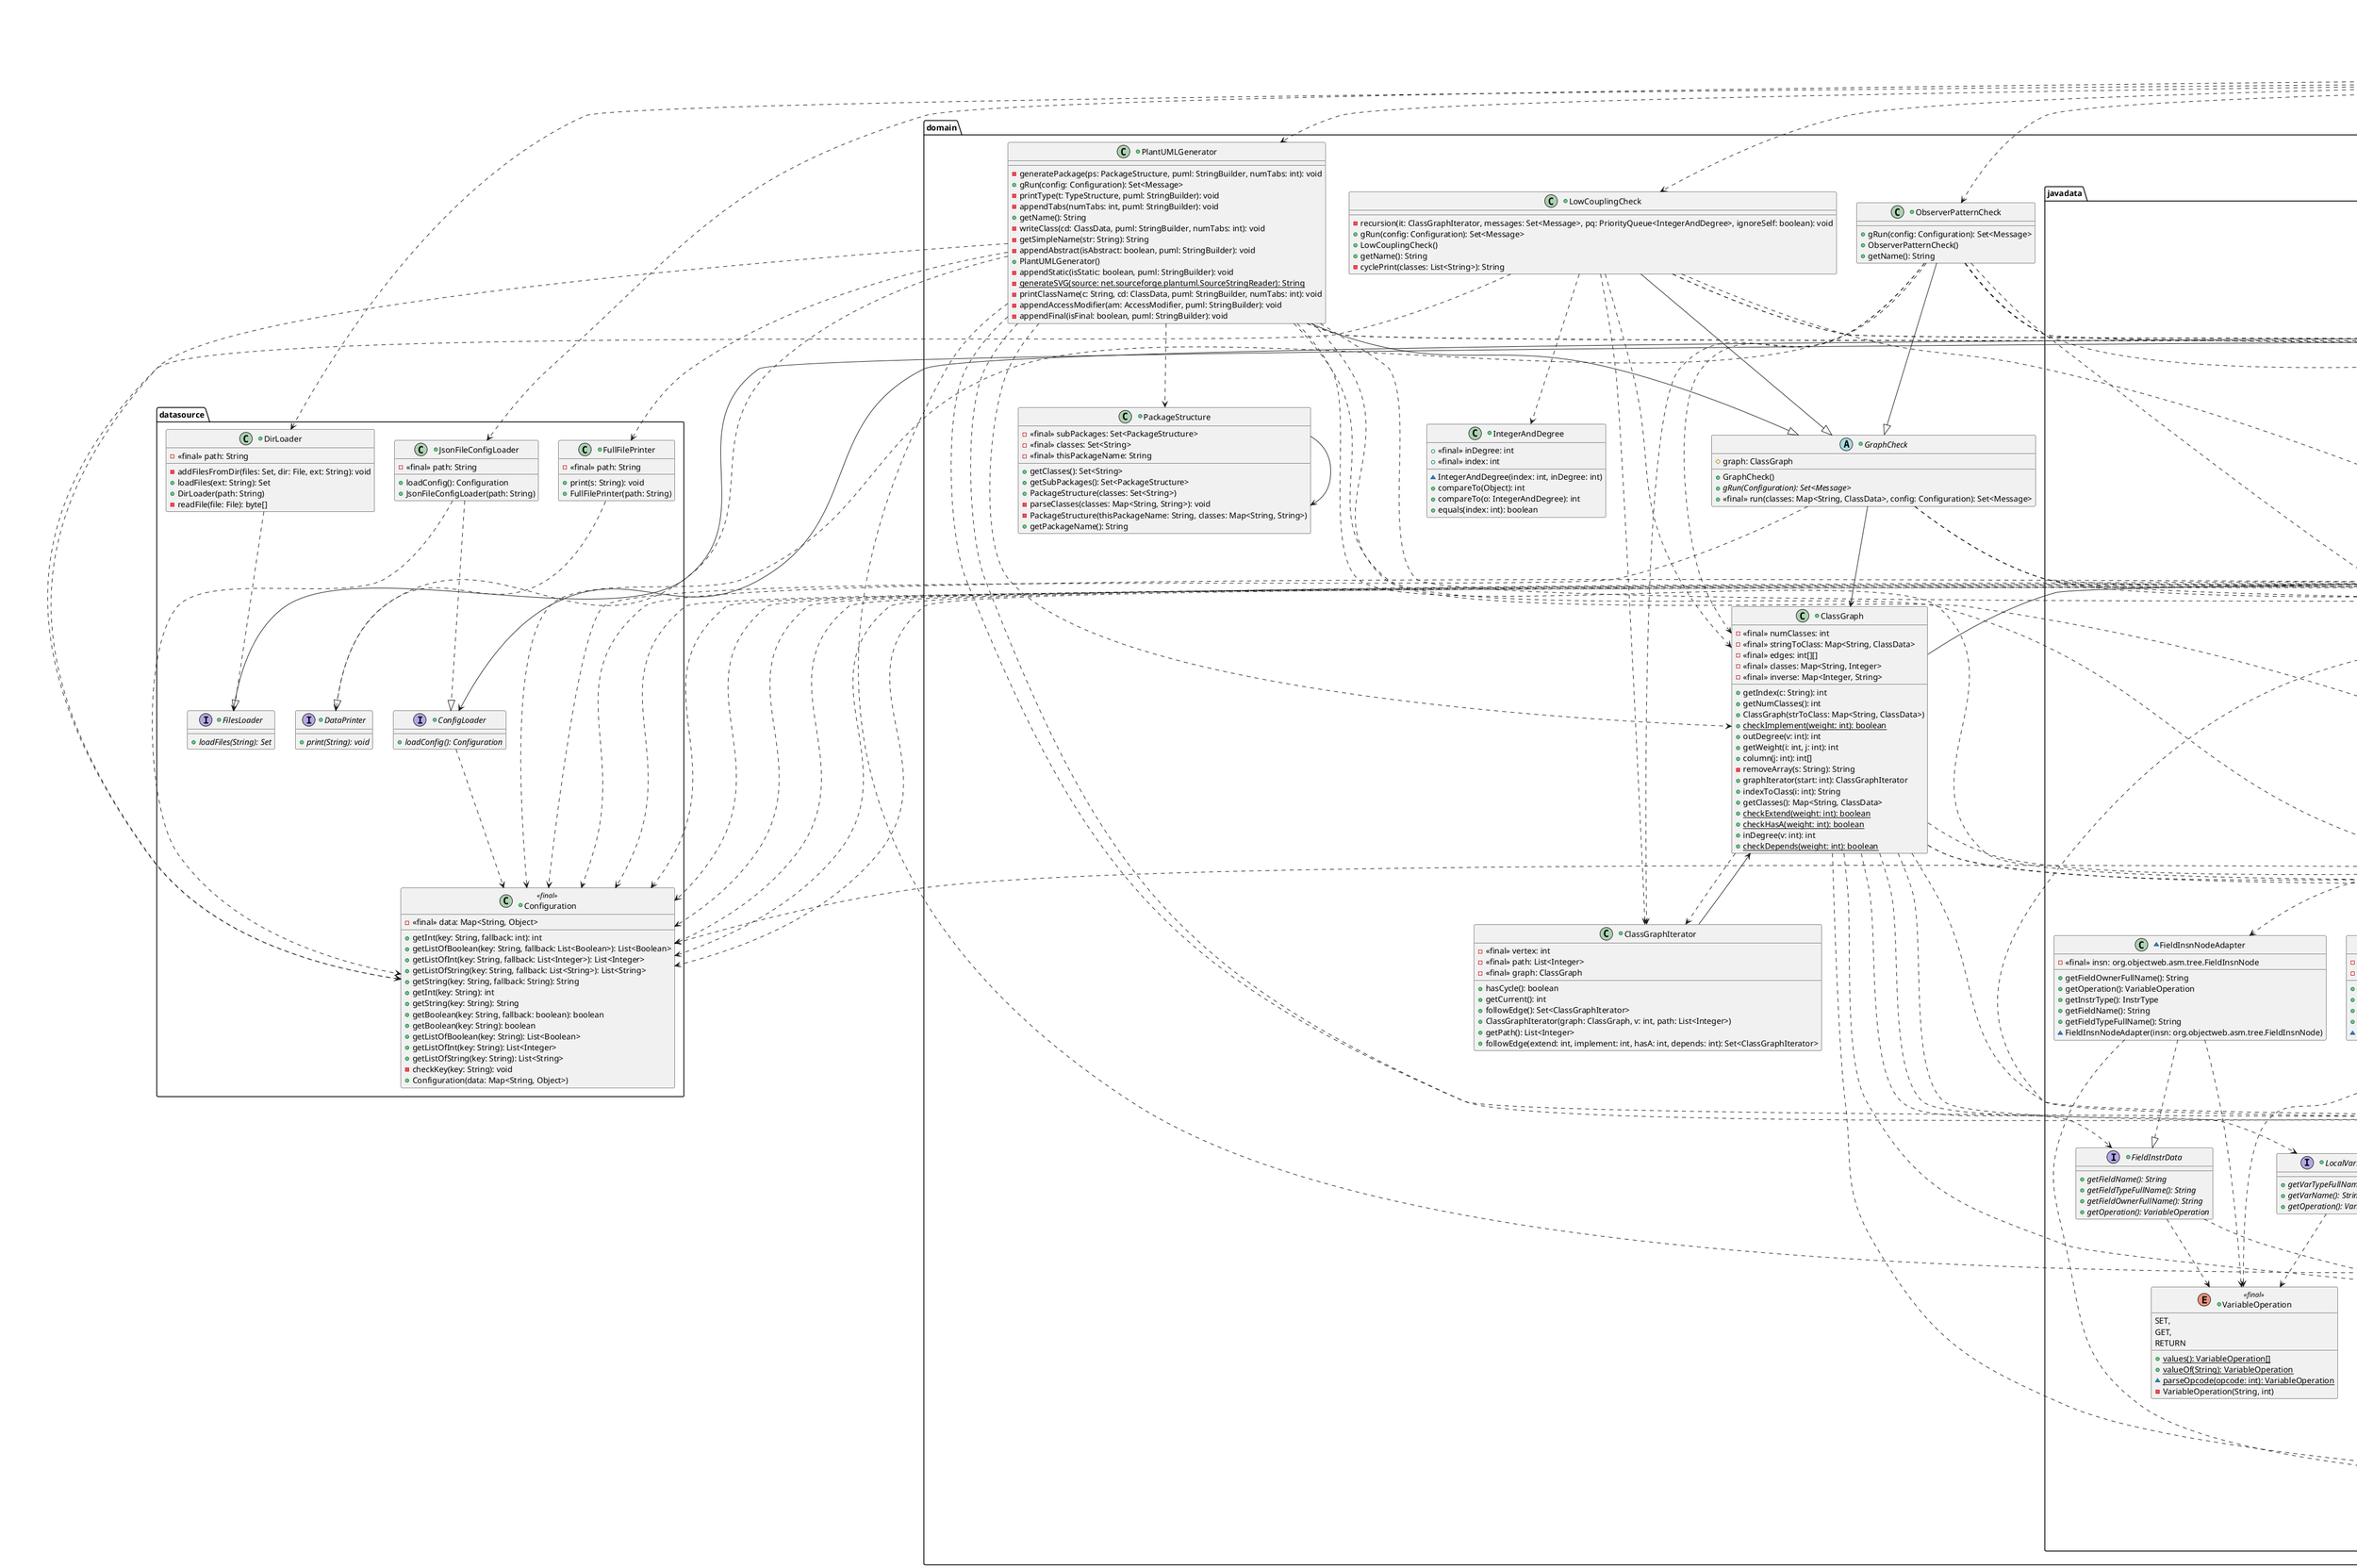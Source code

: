 @startuml
'Generated by linter project
'Certain abstract methods and enum methods do not have paramater names available
'Inner classes, Exceptions, and Generic/Paramaterized classes are unsupported
'There may also be the occasional mysterious missing type paramater or return type or dependency


'This is the generated plantuml code for (a version) of this project

package datasource {
	+interface ConfigLoader {
		+{abstract} loadConfig(): Configuration
	}
	+interface FilesLoader {
		+{abstract} loadFiles(String): Set
	}
	+class Configuration <<final>> {
		-<<final>> data: Map<String, Object>
		+getInt(key: String, fallback: int): int
		+getListOfBoolean(key: String, fallback: List<Boolean>): List<Boolean>
		+getListOfInt(key: String, fallback: List<Integer>): List<Integer>
		+getListOfString(key: String, fallback: List<String>): List<String>
		+getString(key: String, fallback: String): String
		+getInt(key: String): int
		+getString(key: String): String
		+getBoolean(key: String, fallback: boolean): boolean
		+getBoolean(key: String): boolean
		+getListOfBoolean(key: String): List<Boolean>
		+getListOfInt(key: String): List<Integer>
		+getListOfString(key: String): List<String>
		-checkKey(key: String): void
		+Configuration(data: Map<String, Object>)
	}
	+interface DataPrinter {
		+{abstract} print(String): void
	}
	+class FullFilePrinter {
		-<<final>> path: String
		+print(s: String): void
		+FullFilePrinter(path: String)
	}
	+class DirLoader {
		-<<final>> path: String
		-addFilesFromDir(files: Set, dir: File, ext: String): void
		+loadFiles(ext: String): Set
		+DirLoader(path: String)
		-readFile(file: File): byte[]
	}
	+class JsonFileConfigLoader {
		-<<final>> path: String
		+loadConfig(): Configuration
		+JsonFileConfigLoader(path: String)
	}
 }
package presentation {
	~class App {
		-{static} <<final>> CLASS_FILE_EXT: String
		-{static} <<final>> ENABLE_KEY_PREFIX: String
		-configLoader: ConfigLoader
		-{static} <<final>> SKIP_UNMARKED_CHECKS_KEY: String
		-{static} <<final>> MESSAGE_LEVEL_COLORS: Map<MessageLevel, TerminalTextColor>
		-filesLoader: FilesLoader
		~run(checks: Check[]): boolean
		-{static} printTotals(msgTotals: Map<MessageLevel, Integer>): void
		-{static} initMsgTotals(): Map<MessageLevel, Integer>
		-{static} runCheckAndPrintResults(check: Check, classes: Map<String, ClassData>, config: Configuration, msgTotals: Map<MessageLevel, Integer>): void
		-{static} readConfigBoolAndFallbackIfWrongType(config: Configuration, key: String, fallback: boolean): boolean
		-{static} readInClasses(classFiles: Set): Map<String, ClassData>
		-{static} colorMessageTag(msg: Message): String
		~App(filesLoader: FilesLoader, configLoader: ConfigLoader)
		-{static} runAllChecksAndPrintResults(checks: Check[], classes: Map<String, ClassData>, config: Configuration): Map<MessageLevel, Integer>
		-{static} generateTotalsTerm(totalsTerms: List<String>, level: MessageLevel, count: int): void
	}
	~class IOrecommendations {
		~IOrecommendations()
	}
	+class Main {
		-{static} <<final>> CHECKS: Check[]
		-{static} printUsage(): void
		+Main()
		+{static} main(args: String[]): void
	}
	~enum TerminalTextColor <<final>> {
		BLUE,
		BLACK,
		PURPLE,
		YELLOW,
		RED,
		CYAN,
		WHITE,
		GREEN
		-<<final>> ansiCode: String
		-{static} <<final>> RESET: String
		-TerminalTextColor(ansiCode: String, int, String)
		+applyTo(text: String): String
		+{static} valueOf(String): TerminalTextColor
		+{static} values(): TerminalTextColor[]
	}
 }
package domain {
	+class PackageStructure {
		-<<final>> subPackages: Set<PackageStructure>
		-<<final>> classes: Set<String>
		-<<final>> thisPackageName: String
		+getClasses(): Set<String>
		+getSubPackages(): Set<PackageStructure>
		+PackageStructure(classes: Set<String>)
		-parseClasses(classes: Map<String, String>): void
		-PackageStructure(thisPackageName: String, classes: Map<String, String>)
		+getPackageName(): String
	}
	+class ObserverPatternCheck {
		+gRun(config: Configuration): Set<Message>
		+ObserverPatternCheck()
		+getName(): String
	}
	+class AdapterPatternCheck {
		-{static} <<final>> NAME: String
		-{static} <<final>> DEFAULT_ADAPTER_CLASS_NAME_REGEX: String
		-{static} <<final>> ADAPTER_CLASS_NAME_REGEX_KEY: String
		-{static} findAdapters(classes: Map<String, ClassData>, adapterNamePattern: Pattern, messages: Set<Message>): Set<String>
		+run(classes: Map<String, ClassData>, config: Configuration): Set<Message>
		-{static} validateUsageOfAdapters(classes: Map<String, ClassData>, adapterFullNames: Set<String>, messages: Set<Message>): void
		+AdapterPatternCheck()
		+getName(): String
	}
	+class MethodLengthCheck {
		-{static} <<final>> MAX_METHOD_LENGTH_KEY: String
		-{static} <<final>> NAME: String
		-checkClass(classData: ClassData, maxMethodLengthInstrs: int, messages: Set<Message>): void
		+run(classes: Map<String, ClassData>, config: Configuration): Set<Message>
		+getName(): String
		+MethodLengthCheck()
	}
	+class Message <<final>> {
		+<<final>> text: String
		+<<final>> level: MessageLevel
		-<<final>> classFullNames: Set<String>
		+toString(): String
		+Message(level: MessageLevel, text: String, classFullNames: Set<String>)
		+getClassFullNames(): Set<String>
		+equals(obj: Object): boolean
		+hashCode(): int
		+Message(level: MessageLevel, text: String)
		+Message(level: MessageLevel, text: String, classFullName: String)
	}
	+class ClassGraph {
		-<<final>> numClasses: int
		-<<final>> stringToClass: Map<String, ClassData>
		-<<final>> edges: int[][]
		-<<final>> classes: Map<String, Integer>
		-<<final>> inverse: Map<Integer, String>
		+getIndex(c: String): int
		+getNumClasses(): int
		+ClassGraph(strToClass: Map<String, ClassData>)
		+{static} checkImplement(weight: int): boolean
		+outDegree(v: int): int
		+getWeight(i: int, j: int): int
		+column(j: int): int[]
		-removeArray(s: String): String
		+graphIterator(start: int): ClassGraphIterator
		+indexToClass(i: int): String
		+getClasses(): Map<String, ClassData>
		+{static} checkExtend(weight: int): boolean
		+{static} checkHasA(weight: int): boolean
		+inDegree(v: int): int
		+{static} checkDepends(weight: int): boolean
	}
	+class StrategyPatternCheck {
		+StrategyPatternCheck()
		+getName(): String
		-{static} getClassFromName(className: String, classes: Map<String, ClassData>): ClassData
		+run(classes: Map<String, ClassData>, config: Configuration): Set<Message>
	}
	+class ProgramToInterfaceNotImplementationCheck {
		-{static} <<final>> DEFAULT_DOMAIN_PKG_NAME: String
		-{static} <<final>> PRIMITIVE_TYPES: Set<String>
		-{static} <<final>> OBJECT_TYPE: String
		-{static} <<final>> PRIMITIVE_CLASSES: Set<String>
		-{static} <<final>> DOMAIN_PKG_NAME_KEY: String
		-{static} <<final>> ADAPTER_CLASS_NAME_REGEX_KEY: String
		-{static} <<final>> DEFAULT_ADAPTER_CLASS_NAME_REGEX: String
		-{static} <<final>> NAME: String
		-{static} <<final>> ALLOWED_DEPENDENCIES_KEY: String
		-{static} <<final>> COMMON_INTERFACES: Set<String>
		+run(classes: Map<String, ClassData>, config: Configuration): Set<Message>
		-{static} stripArrayIndicators(typeFullName: String): String
		+getName(): String
		+ProgramToInterfaceNotImplementationCheck()
		-{static} isTypeOkay(typeFullName: String, classes: Map<String, ClassData>, domainPkgName: String, allowedDeps: Set<String>): boolean
	}
	+enum NamingConventions <<final>> {
		lowercase,
		UPPER_CASE,
		PascalCase,
		ANY,
		lower_case,
		UPPERCASE,
		camelCase
		+{static} values(): NamingConventions[]
		-NamingConventions(String, int)
		+{static} getConvention(str: String): NamingConventions
		+{static} valueOf(String): NamingConventions
	}
	+class LowCouplingCheck {
		-recursion(it: ClassGraphIterator, messages: Set<Message>, pq: PriorityQueue<IntegerAndDegree>, ignoreSelf: boolean): void
		+gRun(config: Configuration): Set<Message>
		+LowCouplingCheck()
		+getName(): String
		-cyclePrint(classes: List<String>): String
	}
	+class InformationHidingCheck {
		+run(classes: Map<String, ClassData>, config: Configuration): Set<Message>
		+getName(): String
		+InformationHidingCheck()
	}
	+abstract GraphCheck {
		#graph: ClassGraph
		+GraphCheck()
		+{abstract} gRun(Configuration): Set<Message>
		+<<final>> run(classes: Map<String, ClassData>, config: Configuration): Set<Message>
	}
	+class IntegerAndDegree {
		+<<final>> inDegree: int
		+<<final>> index: int
		~IntegerAndDegree(index: int, inDegree: int)
		+compareTo(Object): int
		+compareTo(o: IntegerAndDegree): int
		+equals(index: int): boolean
	}
	+class ClassGraphIterator {
		-<<final>> vertex: int
		-<<final>> path: List<Integer>
		-<<final>> graph: ClassGraph
		+hasCycle(): boolean
		+getCurrent(): int
		+followEdge(): Set<ClassGraphIterator>
		+ClassGraphIterator(graph: ClassGraph, v: int, path: List<Integer>)
		+getPath(): List<Integer>
		+followEdge(extend: int, implement: int, hasA: int, depends: int): Set<ClassGraphIterator>
	}
	+class PlantUMLGenerator {
		-generatePackage(ps: PackageStructure, puml: StringBuilder, numTabs: int): void
		+gRun(config: Configuration): Set<Message>
		-printType(t: TypeStructure, puml: StringBuilder): void
		-appendTabs(numTabs: int, puml: StringBuilder): void
		+getName(): String
		-writeClass(cd: ClassData, puml: StringBuilder, numTabs: int): void
		-getSimpleName(str: String): String
		-appendAbstract(isAbstract: boolean, puml: StringBuilder): void
		+PlantUMLGenerator()
		-appendStatic(isStatic: boolean, puml: StringBuilder): void
		-{static} generateSVG(source: net.sourceforge.plantuml.SourceStringReader): String
		-printClassName(c: String, cd: ClassData, puml: StringBuilder, numTabs: int): void
		-appendAccessModifier(am: AccessModifier, puml: StringBuilder): void
		-appendFinal(isFinal: boolean, puml: StringBuilder): void
	}
	+class UnusedAbstractionsCheck {
		+run(classes: Map<String, ClassData>, config: Configuration): Set<Message>
		+getName(): String
		+UnusedAbstractionsCheck()
	}
	+class NamingConventionsCheck {
		-checkConvention(str: String, convention: NamingConventions): boolean
		+getName(): String
		+run(classes: Map<String, ClassData>, config: Configuration): Set<Message>
		+NamingConventionsCheck()
	}
	+enum MessageLevel <<final>> {
		ERROR,
		INFO,
		WARNING
		+<<final>> abbreviation: String
		+{static} valueOf(String): MessageLevel
		+{static} values(): MessageLevel[]
		-MessageLevel(abbrev: String, int, String)
	}
	+interface Check {
		+{abstract} getName(): String
		+{abstract} run(Map, Configuration): Set<Message>
	}
	package javadata {
		+interface FieldInstrData {
			+{abstract} getFieldName(): String
			+{abstract} getFieldTypeFullName(): String
			+{abstract} getFieldOwnerFullName(): String
			+{abstract} getOperation(): VariableOperation
		}
		+interface InstrData {
			+{abstract} getInstrType(): InstrType
		}
		~class ClassNodeAdapter {
			-<<final>> classNode: org.objectweb.asm.tree.ClassNode
			+getContainingClassFullName(): String
			+getMethods(): Set<MethodData>
			+isFinal(): boolean
			+getPackageName(): String
			+getAccessModifier(): AccessModifier
			+isStatic(): boolean
			+getClassType(): ClassType
			~ClassNodeAdapter(classNode: org.objectweb.asm.tree.ClassNode)
			+getInnerClassFullNames(): Set<String>
			+getSimpleName(): String
			+getSuperFullName(): String
			+getInterfaceFullNames(): Set<String>
			+getFields(): Set<FieldData>
			+isAbstract(): boolean
			+getFullName(): String
		}
		~class FieldInsnNodeAdapter {
			-<<final>> insn: org.objectweb.asm.tree.FieldInsnNode
			+getFieldOwnerFullName(): String
			+getOperation(): VariableOperation
			+getInstrType(): InstrType
			+getFieldName(): String
			+getFieldTypeFullName(): String
			~FieldInsnNodeAdapter(insn: org.objectweb.asm.tree.FieldInsnNode)
		}
		+interface LocalVarInstrData {
			+{abstract} getVarTypeFullName(): String
			+{abstract} getVarName(): String
			+{abstract} getOperation(): VariableOperation
		}
		+class TypeStructure {
			-subtypes: List<TypeStructure>
			-<<final>> baseTypeFullName: String
			-<<final>> numOfArray: int
			+getSubTypes(): List<TypeStructure>
			+TypeStructure(signature: String)
			+TypeStructure(typeFullName: String, numArray: int)
			+getNumArrays(): int
			+getFullTypeName(): String
			+getAllFullTypeNames(): Set<String>
		}
		~class MethodInsnNodeAdapter {
			-<<final>> insn: org.objectweb.asm.tree.MethodInsnNode
			+getMethodOwnerFullName(): String
			~MethodInsnNodeAdapter(insn: org.objectweb.asm.tree.MethodInsnNode)
			+getMethodName(): String
			+getInstrType(): InstrType
			+getMethodReturnTypeFullName(): String
		}
		+interface ClassData {
			+{abstract} isStatic(): boolean
			+{abstract} getAccessModifier(): AccessModifier
			+{abstract} getFullName(): String
			+{abstract} isFinal(): boolean
			+{abstract} getSimpleName(): String
			+{abstract} getInnerClassFullNames(): Set<String>
			+{abstract} getClassType(): ClassType
			+{abstract} getSuperFullName(): String
			+{abstract} getPackageName(): String
			+{abstract} isAbstract(): boolean
			+{abstract} getMethods(): Set<MethodData>
			+{abstract} getContainingClassFullName(): String
			+{abstract} getInterfaceFullNames(): Set<String>
			+{abstract} getFields(): Set<FieldData>
		}
		+enum InstrType <<final>> {
			LOCAL_VARIABLE,
			METHOD,
			FIELD
			+{static} valueOf(String): InstrType
			+{static} values(): InstrType[]
			-InstrType(String, int)
		}
		+class ClassReaderUtil {
			+{static} read(javaBytecode: byte[]): ClassData
			+ClassReaderUtil()
		}
		+enum AccessModifier <<final>> {
			PACKAGE_PRIVATE,
			PROTECTED,
			PRIVATE,
			PUBLIC
			+{static} valueOf(String): AccessModifier
			-AccessModifier(String, int)
			+{static} values(): AccessModifier[]
			~{static} parseOpcodes(access: int): AccessModifier
		}
		~class OtherInsnNodeAdapter {
			+getInstrType(): InstrType
			~OtherInsnNodeAdapter()
		}
		+enum VariableOperation <<final>> {
			SET,
			GET,
			RETURN
			+{static} values(): VariableOperation[]
			+{static} valueOf(String): VariableOperation
			~{static} parseOpcode(opcode: int): VariableOperation
			-VariableOperation(String, int)
		}
		+interface MethodData {
			+{static} <<final>> STATIC_INITIALIZER_NAME: String
			+{static} <<final>> CONSTRUCTOR_NAME: String
			+{abstract} isFinal(): boolean
			+{abstract} getReturnTypeStructure(): TypeStructure
			+{abstract} getName(): String
			+{abstract} getAllReturnTypeFullName(): Set<String>
			+{abstract} getExceptionTypeFullNames(): Set<String>
			+{abstract} getAccessModifier(): AccessModifier
			+{abstract} getReturnTypeFullName(): String
			+{abstract} getLocalVariables(): Set<VariableData>
			+{abstract} isStatic(): boolean
			+{abstract} getParams(): List<VariableData>
			+{abstract} getInstructions(): List<InstrData>
			+{abstract} isAbstract(): boolean
		}
		+interface FieldData {
			+{abstract} getAccessModifier(): AccessModifier
			+{abstract} typeParam(): TypeStructure
			+{abstract} getAllTypeFullName(): Set<String>
			+{abstract} getTypeFullName(): String
			+{abstract} isFinal(): boolean
			+{abstract} isStatic(): boolean
			+{abstract} getName(): String
		}
		~class LocalVariableUtil {
			~{static} findLocalVariableNode(var: int, localVars: List<org.objectweb.asm.tree.LocalVariableNode>): org.objectweb.asm.tree.LocalVariableNode
			~LocalVariableUtil()
		}
		~class MethodNodeAdapter {
			-{static} <<final>> THIS: String
			-<<final>> methodNode: org.objectweb.asm.tree.MethodNode
			+isStatic(): boolean
			+getParams(): List<VariableData>
			-createInsnNodeAdapter(insn: org.objectweb.asm.tree.AbstractInsnNode): InstrData
			+getReturnTypeStructure(): TypeStructure
			~MethodNodeAdapter(methodNode: org.objectweb.asm.tree.MethodNode)
			+isAbstract(): boolean
			+getInstructions(): List<InstrData>
			+getName(): String
			+getReturnTypeFullName(): String
			+isFinal(): boolean
			+getExceptionTypeFullNames(): Set<String>
			+getAccessModifier(): AccessModifier
			+getLocalVariables(): Set<VariableData>
			+getAllReturnTypeFullName(): Set<String>
		}
		+interface MethodInstrData {
			+{abstract} getMethodOwnerFullName(): String
			+{abstract} getMethodName(): String
			+{abstract} getMethodReturnTypeFullName(): String
		}
		+class VariableData <<final>> {
			-<<final>> signature: String
			+<<final>> name: String
			+<<final>> typeFullName: String
			+equals(obj: Object): boolean
			+typeParam(): TypeStructure
			+hashCode(): int
			+getAllTypeFullName(): Set<String>
			+VariableData(name: String, typeFullName: String, signature: String)
		}
		+enum ClassType <<final>> {
			CLASS,
			INTERFACE,
			ENUM
			+{static} values(): ClassType[]
			~{static} parseOpcodes(access: int): ClassType
			+{static} valueOf(String): ClassType
			-ClassType(String, int)
		}
		~class FieldNodeAdapter {
			-<<final>> fieldNode: org.objectweb.asm.tree.FieldNode
			~FieldNodeAdapter(fieldNode: org.objectweb.asm.tree.FieldNode)
			+getName(): String
			+getAccessModifier(): AccessModifier
			+getTypeFullName(): String
			+typeParam(): TypeStructure
			+getAllTypeFullName(): Set<String>
			+isStatic(): boolean
			+isFinal(): boolean
		}
		~class VarInsnNodeAdapter {
			-<<final>> localVariableNode: org.objectweb.asm.tree.LocalVariableNode
			-<<final>> insn: org.objectweb.asm.tree.VarInsnNode
			+getVarName(): String
			+getOperation(): VariableOperation
			+getInstrType(): InstrType
			+getVarTypeFullName(): String
			~VarInsnNodeAdapter(insn: org.objectweb.asm.tree.VarInsnNode, localVars: List<org.objectweb.asm.tree.LocalVariableNode>)
		}
	 }
 }
datasource.JsonFileConfigLoader ..> datasource.Configuration
datasource.JsonFileConfigLoader ..|> datasource.ConfigLoader
domain.InformationHidingCheck ..> domain.MessageLevel
domain.InformationHidingCheck ..> domain.javadata.MethodData
domain.InformationHidingCheck ..> datasource.Configuration
domain.InformationHidingCheck ..> domain.javadata.FieldData
domain.InformationHidingCheck ..> domain.javadata.ClassData
domain.InformationHidingCheck ..|> domain.Check
domain.InformationHidingCheck ..> domain.javadata.AccessModifier
domain.InformationHidingCheck ..> domain.Message
domain.javadata.FieldInstrData ..> domain.javadata.VariableOperation
domain.javadata.FieldInstrData ..|> domain.javadata.InstrData
domain.javadata.FieldInsnNodeAdapter ..|> domain.javadata.FieldInstrData
domain.javadata.FieldInsnNodeAdapter ..> domain.javadata.VariableOperation
domain.javadata.FieldInsnNodeAdapter ..> domain.javadata.InstrType
domain.javadata.MethodData ..> domain.javadata.TypeStructure
domain.javadata.MethodData ..> domain.javadata.InstrData
domain.javadata.MethodData ..> domain.javadata.VariableData
domain.javadata.MethodData ..> domain.javadata.AccessModifier
domain.javadata.TypeStructure --> domain.javadata.TypeStructure
domain.LowCouplingCheck ..> domain.MessageLevel
domain.LowCouplingCheck ..> datasource.Configuration
domain.LowCouplingCheck --|> domain.GraphCheck
domain.LowCouplingCheck ..> domain.ClassGraphIterator
domain.LowCouplingCheck ..> domain.ClassGraph
domain.LowCouplingCheck ..> domain.javadata.ClassData
domain.LowCouplingCheck ..> domain.IntegerAndDegree
domain.LowCouplingCheck ..> domain.Message
domain.GraphCheck ..> datasource.Configuration
domain.GraphCheck --> domain.ClassGraph
domain.GraphCheck ..> domain.javadata.ClassData
domain.GraphCheck ..|> domain.Check
domain.GraphCheck ..> domain.Message
domain.UnusedAbstractionsCheck ..> domain.MessageLevel
domain.UnusedAbstractionsCheck ..> datasource.Configuration
domain.UnusedAbstractionsCheck ..> domain.javadata.ClassType
domain.UnusedAbstractionsCheck ..> domain.javadata.ClassData
domain.UnusedAbstractionsCheck ..|> domain.Check
domain.UnusedAbstractionsCheck ..> domain.Message
domain.ClassGraphIterator --> domain.ClassGraph
domain.javadata.VarInsnNodeAdapter ..> domain.javadata.LocalVariableUtil
domain.javadata.VarInsnNodeAdapter ..> domain.javadata.VariableOperation
domain.javadata.VarInsnNodeAdapter ..|> domain.javadata.LocalVarInstrData
domain.javadata.VarInsnNodeAdapter ..> domain.javadata.InstrType
presentation.Main ..> datasource.JsonFileConfigLoader
presentation.Main ..> domain.InformationHidingCheck
presentation.Main ..> domain.LowCouplingCheck
presentation.Main ..> domain.UnusedAbstractionsCheck
presentation.Main ..> domain.ObserverPatternCheck
presentation.Main ..> datasource.DirLoader
presentation.Main ..> domain.NamingConventionsCheck
presentation.Main --> domain.Check
presentation.Main ..> domain.ProgramToInterfaceNotImplementationCheck
presentation.Main ..> presentation.App
presentation.Main ..> domain.StrategyPatternCheck
presentation.Main ..> domain.MethodLengthCheck
presentation.Main ..> domain.AdapterPatternCheck
presentation.Main ..> domain.PlantUMLGenerator
domain.ClassGraph ..> domain.javadata.FieldInstrData
domain.ClassGraph ..> domain.javadata.MethodData
domain.ClassGraph ..> domain.javadata.ClassType
domain.ClassGraph ..> domain.ClassGraphIterator
domain.ClassGraph ..> domain.javadata.FieldData
domain.ClassGraph --> domain.javadata.ClassData
domain.ClassGraph ..> domain.javadata.MethodInstrData
domain.ClassGraph ..> domain.javadata.InstrData
domain.ClassGraph ..> domain.javadata.VariableData
domain.ClassGraph ..> domain.javadata.LocalVarInstrData
domain.ClassGraph ..> domain.javadata.InstrType
domain.javadata.ClassReaderUtil ..> domain.javadata.ClassNodeAdapter
domain.javadata.ClassReaderUtil ..> domain.javadata.ClassData
domain.ObserverPatternCheck ..> domain.MessageLevel
domain.ObserverPatternCheck ..> datasource.Configuration
domain.ObserverPatternCheck --|> domain.GraphCheck
domain.ObserverPatternCheck ..> domain.javadata.ClassType
domain.ObserverPatternCheck ..> domain.ClassGraphIterator
domain.ObserverPatternCheck ..> domain.ClassGraph
domain.ObserverPatternCheck ..> domain.javadata.ClassData
domain.ObserverPatternCheck ..> domain.Message
datasource.DirLoader ..|> datasource.FilesLoader
domain.javadata.MethodInsnNodeAdapter ..|> domain.javadata.MethodInstrData
domain.javadata.MethodInsnNodeAdapter ..> domain.javadata.InstrType
domain.javadata.OtherInsnNodeAdapter ..|> domain.javadata.InstrData
domain.javadata.OtherInsnNodeAdapter ..> domain.javadata.InstrType
domain.NamingConventionsCheck ..> domain.MessageLevel
domain.NamingConventionsCheck ..> domain.javadata.MethodData
domain.NamingConventionsCheck ..> datasource.Configuration
domain.NamingConventionsCheck ..> domain.javadata.ClassType
domain.NamingConventionsCheck ..> domain.NamingConventions
domain.NamingConventionsCheck ..> domain.javadata.FieldData
domain.NamingConventionsCheck ..> domain.javadata.ClassData
domain.NamingConventionsCheck ..|> domain.Check
domain.NamingConventionsCheck ..> domain.javadata.VariableData
domain.NamingConventionsCheck ..> domain.Message
domain.javadata.ClassNodeAdapter ..> domain.javadata.MethodData
domain.javadata.ClassNodeAdapter ..> domain.javadata.ClassType
domain.javadata.ClassNodeAdapter ..> domain.javadata.FieldData
domain.javadata.ClassNodeAdapter ..|> domain.javadata.ClassData
domain.javadata.ClassNodeAdapter ..> domain.javadata.FieldNodeAdapter
domain.javadata.ClassNodeAdapter ..> domain.javadata.AccessModifier
domain.javadata.ClassNodeAdapter ..> domain.javadata.MethodNodeAdapter
domain.javadata.FieldData ..> domain.javadata.TypeStructure
domain.javadata.FieldData ..> domain.javadata.AccessModifier
domain.javadata.ClassData ..> domain.javadata.MethodData
domain.javadata.ClassData ..> domain.javadata.ClassType
domain.javadata.ClassData ..> domain.javadata.FieldData
domain.javadata.ClassData ..> domain.javadata.AccessModifier
domain.javadata.MethodInstrData ..|> domain.javadata.InstrData
domain.javadata.FieldNodeAdapter ..> domain.javadata.TypeStructure
domain.javadata.FieldNodeAdapter ..|> domain.javadata.FieldData
domain.javadata.FieldNodeAdapter ..> domain.javadata.AccessModifier
domain.Check ..> datasource.Configuration
domain.Check ..> domain.Message
domain.PackageStructure --> domain.PackageStructure
domain.ProgramToInterfaceNotImplementationCheck ..> domain.MessageLevel
domain.ProgramToInterfaceNotImplementationCheck ..> domain.javadata.MethodData
domain.ProgramToInterfaceNotImplementationCheck ..> datasource.Configuration
domain.ProgramToInterfaceNotImplementationCheck ..> domain.javadata.ClassType
domain.ProgramToInterfaceNotImplementationCheck ..> domain.javadata.FieldData
domain.ProgramToInterfaceNotImplementationCheck ..> domain.javadata.ClassData
domain.ProgramToInterfaceNotImplementationCheck ..|> domain.Check
domain.ProgramToInterfaceNotImplementationCheck ..> domain.javadata.VariableData
domain.ProgramToInterfaceNotImplementationCheck ..> domain.Message
domain.javadata.InstrData ..> domain.javadata.InstrType
presentation.App --> domain.MessageLevel
presentation.App ..> datasource.Configuration
presentation.App ..> domain.javadata.ClassReaderUtil
presentation.App --> presentation.TerminalTextColor
presentation.App ..> domain.javadata.ClassData
presentation.App ..> domain.Check
presentation.App ..> domain.Message
presentation.App --> datasource.FilesLoader
presentation.App --> datasource.ConfigLoader
datasource.FullFilePrinter ..|> datasource.DataPrinter
domain.javadata.VariableData ..> domain.javadata.TypeStructure
domain.StrategyPatternCheck ..> domain.MessageLevel
domain.StrategyPatternCheck ..> datasource.Configuration
domain.StrategyPatternCheck ..> domain.javadata.ClassType
domain.StrategyPatternCheck ..> domain.javadata.FieldData
domain.StrategyPatternCheck ..> domain.javadata.ClassData
domain.StrategyPatternCheck ..|> domain.Check
domain.StrategyPatternCheck ..> domain.Message
domain.Message --> domain.MessageLevel
domain.javadata.LocalVarInstrData ..> domain.javadata.VariableOperation
domain.javadata.LocalVarInstrData ..|> domain.javadata.InstrData
domain.javadata.MethodNodeAdapter ..> domain.javadata.FieldInsnNodeAdapter
domain.javadata.MethodNodeAdapter ..|> domain.javadata.MethodData
domain.javadata.MethodNodeAdapter ..> domain.javadata.TypeStructure
domain.javadata.MethodNodeAdapter ..> domain.javadata.VarInsnNodeAdapter
domain.javadata.MethodNodeAdapter ..> domain.javadata.MethodInsnNodeAdapter
domain.javadata.MethodNodeAdapter ..> domain.javadata.LocalVariableUtil
domain.javadata.MethodNodeAdapter ..> domain.javadata.OtherInsnNodeAdapter
domain.javadata.MethodNodeAdapter ..> domain.javadata.InstrData
domain.javadata.MethodNodeAdapter ..> domain.javadata.VariableData
domain.javadata.MethodNodeAdapter ..> domain.javadata.AccessModifier
domain.MethodLengthCheck ..> domain.MessageLevel
domain.MethodLengthCheck ..> domain.javadata.MethodData
domain.MethodLengthCheck ..> datasource.Configuration
domain.MethodLengthCheck ..> domain.javadata.ClassData
domain.MethodLengthCheck ..|> domain.Check
domain.MethodLengthCheck ..> domain.javadata.InstrData
domain.MethodLengthCheck ..> domain.Message
domain.AdapterPatternCheck ..> domain.MessageLevel
domain.AdapterPatternCheck ..> domain.javadata.MethodData
domain.AdapterPatternCheck ..> datasource.Configuration
domain.AdapterPatternCheck ..> domain.javadata.FieldData
domain.AdapterPatternCheck ..> domain.javadata.ClassData
domain.AdapterPatternCheck ..|> domain.Check
domain.AdapterPatternCheck ..> domain.javadata.VariableData
domain.AdapterPatternCheck ..> domain.Message
datasource.ConfigLoader ..> datasource.Configuration
domain.PlantUMLGenerator ..> domain.MessageLevel
domain.PlantUMLGenerator ..> domain.javadata.MethodData
domain.PlantUMLGenerator ..> domain.javadata.TypeStructure
domain.PlantUMLGenerator ..> datasource.Configuration
domain.PlantUMLGenerator --|> domain.GraphCheck
domain.PlantUMLGenerator ..> datasource.DataPrinter
domain.PlantUMLGenerator ..> domain.javadata.ClassType
domain.PlantUMLGenerator ..> domain.ClassGraph
domain.PlantUMLGenerator ..> domain.javadata.FieldData
domain.PlantUMLGenerator ..> domain.javadata.ClassData
domain.PlantUMLGenerator ..> domain.PackageStructure
domain.PlantUMLGenerator ..> datasource.FullFilePrinter
domain.PlantUMLGenerator ..> domain.javadata.VariableData
domain.PlantUMLGenerator ..> domain.javadata.AccessModifier
domain.PlantUMLGenerator ..> domain.Message
@enduml